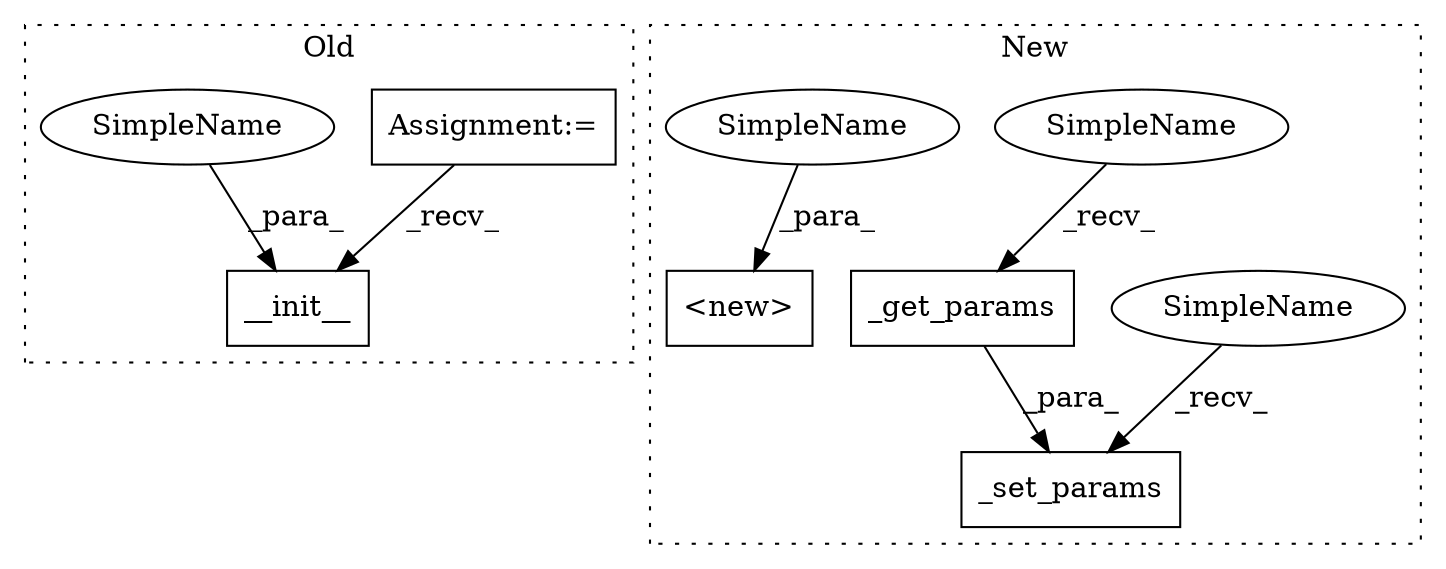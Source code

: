digraph G {
subgraph cluster0 {
1 [label="__init__" a="32" s="817,864" l="9,1" shape="box"];
5 [label="Assignment:=" a="7" s="368" l="9" shape="box"];
6 [label="SimpleName" a="42" s="826" l="4" shape="ellipse"];
label = "Old";
style="dotted";
}
subgraph cluster1 {
2 [label="_set_params" a="32" s="826,856" l="12,1" shape="box"];
3 [label="_get_params" a="32" s="843" l="13" shape="box"];
4 [label="<new>" a="46" s="783,814" l="6,2" shape="box"];
7 [label="SimpleName" a="42" s="821" l="4" shape="ellipse"];
8 [label="SimpleName" a="42" s="838" l="4" shape="ellipse"];
9 [label="SimpleName" a="42" s="810" l="4" shape="ellipse"];
label = "New";
style="dotted";
}
3 -> 2 [label="_para_"];
5 -> 1 [label="_recv_"];
6 -> 1 [label="_para_"];
7 -> 2 [label="_recv_"];
8 -> 3 [label="_recv_"];
9 -> 4 [label="_para_"];
}